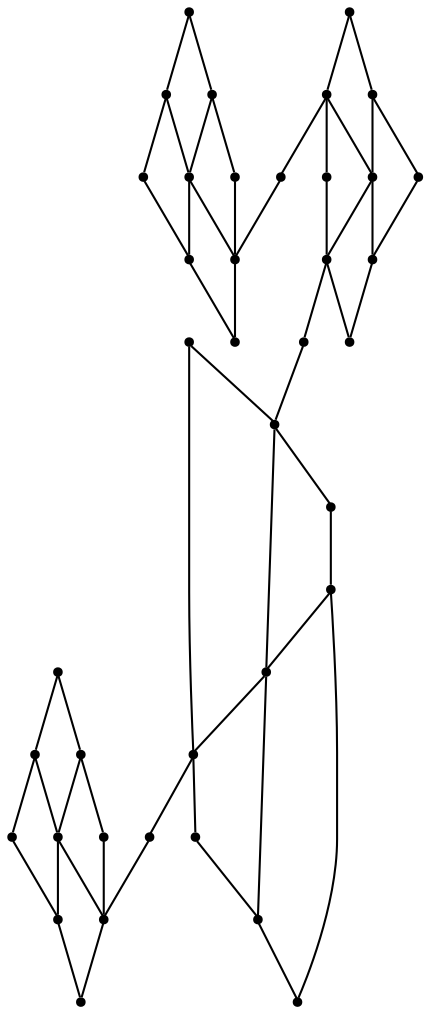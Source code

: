graph {
  node [shape=point,comment="{\"directed\":false,\"doi\":\"10.1007/978-3-319-27261-0_39\",\"figure\":\"1\"}"]

  v0 [pos="1571.8941759885688,289.79448535536585"]
  v1 [pos="1571.893126779677,249.84462952246906"]
  v2 [pos="1571.893126779677,329.7437688995173"]
  v3 [pos="1571.8941759885688,449.5892985831706"]
  v4 [pos="1571.893126779677,409.6421213795405"]
  v5 [pos="1571.893126779677,489.5382323953109"]
  v6 [pos="1531.9440530972663,289.7932056541435"]
  v7 [pos="1531.9440530972665,329.7447863017313"]
  v8 [pos="1531.9440530972665,249.84564692468314"]
  v9 [pos="1531.9440530972663,369.69026253603477"]
  v10 [pos="1531.9440530972665,409.6421452249049"]
  v11 [pos="1531.9440530972663,449.58965626363647"]
  v12 [pos="1531.9440530972665,489.539249797525"]
  v13 [pos="1491.994979414856,249.84462952246906"]
  v14 [pos="1491.9939302059638,289.79448535536585"]
  v15 [pos="1491.9949794148558,329.74376889951725"]
  v16 [pos="1491.994979414856,409.6421213795405"]
  v17 [pos="1491.9939302059638,449.5892985831706"]
  v18 [pos="1491.994979414856,489.5382323953109"]
  v19 [pos="1452.0448565235533,289.7932056541435"]
  v20 [pos="1412.0988986736102,289.7949622626537"]
  v21 [pos="1412.0968320500351,249.84462952246906"]
  v22 [pos="1412.096832050035,329.7437688995173"]
  v23 [pos="1412.0988986736102,449.5892985831706"]
  v24 [pos="1412.096832050035,409.6421213795405"]
  v25 [pos="1412.096832050035,489.53823239531096"]
  v26 [pos="1372.1456599498406,369.69026253603477"]
  v27 [pos="1372.1458507150937,409.6412867917868"]
  v28 [pos="1372.1488393707255,329.7447863017313"]
  v29 [pos="1372.1456599498404,289.7932056541435"]
  v30 [pos="1372.1488393707255,249.84564692468314"]
  v31 [pos="1372.1456599498406,449.58965626363647"]
  v32 [pos="1372.1458507150937,489.54053744720215"]
  v33 [pos="1332.195537058538,249.84462952246906"]
  v34 [pos="1332.1986528910052,289.7949622626537"]
  v35 [pos="1332.195537058538,329.7437688995173"]
  v36 [pos="1332.195537058538,409.6421213795405"]
  v37 [pos="1332.1986528910052,449.5892985831706"]
  v38 [pos="1332.195537058538,489.5382323953109"]

  v0 -- v1 [id="-1",pos="1571.8941759885688,289.79448535536585 1571.893126779677,249.84462952246906 1571.893126779677,249.84462952246906 1571.893126779677,249.84462952246906"]
  v38 -- v32 [id="-2",pos="1332.195537058538,489.5382323953109 1372.1458507150937,489.54053744720215 1372.1458507150937,489.54053744720215 1372.1458507150937,489.54053744720215"]
  v32 -- v25 [id="-3",pos="1372.1458507150937,489.54053744720215 1412.096832050035,489.53823239531096 1412.096832050035,489.53823239531096 1412.096832050035,489.53823239531096"]
  v38 -- v37 [id="-4",pos="1332.195537058538,489.5382323953109 1332.1986528910052,449.5892985831706 1332.1986528910052,449.5892985831706 1332.1986528910052,449.5892985831706"]
  v37 -- v36 [id="-5",pos="1332.1986528910052,449.5892985831706 1332.195537058538,409.6421213795405 1332.195537058538,409.6421213795405 1332.195537058538,409.6421213795405"]
  v37 -- v31 [id="-6",pos="1332.1986528910052,449.5892985831706 1372.1456599498406,449.58965626363647 1372.1456599498406,449.58965626363647 1372.1456599498406,449.58965626363647"]
  v31 -- v23 [id="-7",pos="1372.1456599498406,449.58965626363647 1412.0988986736102,449.5892985831706 1412.0988986736102,449.5892985831706 1412.0988986736102,449.5892985831706"]
  v36 -- v27 [id="-8",pos="1332.195537058538,409.6421213795405 1372.1458507150937,409.6412867917868 1372.1458507150937,409.6412867917868 1372.1458507150937,409.6412867917868"]
  v27 -- v24 [id="-9",pos="1372.1458507150937,409.6412867917868 1412.096832050035,409.6421213795405 1412.096832050035,409.6421213795405 1412.096832050035,409.6421213795405"]
  v35 -- v28 [id="-10",pos="1332.195537058538,329.7437688995173 1372.1488393707255,329.7447863017313 1372.1488393707255,329.7447863017313 1372.1488393707255,329.7447863017313"]
  v28 -- v22 [id="-11",pos="1372.1488393707255,329.7447863017313 1412.096832050035,329.7437688995173 1412.096832050035,329.7437688995173 1412.096832050035,329.7437688995173"]
  v35 -- v34 [id="-12",pos="1332.195537058538,329.7437688995173 1332.1986528910052,289.7949622626537 1332.1986528910052,289.7949622626537 1332.1986528910052,289.7949622626537"]
  v34 -- v33 [id="-13",pos="1332.1986528910052,289.7949622626537 1332.195537058538,249.84462952246906 1332.195537058538,249.84462952246906 1332.195537058538,249.84462952246906"]
  v34 -- v29 [id="-14",pos="1332.1986528910052,289.7949622626537 1372.1456599498404,289.7932056541435 1372.1456599498404,289.7932056541435 1372.1456599498404,289.7932056541435"]
  v29 -- v20 [id="-15",pos="1372.1456599498404,289.7932056541435 1412.0988986736102,289.7949622626537 1412.0988986736102,289.7949622626537 1412.0988986736102,289.7949622626537"]
  v33 -- v30 [id="-16",pos="1332.195537058538,249.84462952246906 1372.1488393707255,249.84564692468314 1372.1488393707255,249.84564692468314 1372.1488393707255,249.84564692468314"]
  v30 -- v21 [id="-17",pos="1372.1488393707255,249.84564692468314 1412.0968320500351,249.84462952246906 1412.0968320500351,249.84462952246906 1412.0968320500351,249.84462952246906"]
  v32 -- v31 [id="-18",pos="1372.1458507150937,489.54053744720215 1372.1456599498406,449.58965626363647 1372.1456599498406,449.58965626363647 1372.1456599498406,449.58965626363647"]
  v31 -- v27 [id="-19",pos="1372.1456599498406,449.58965626363647 1372.1458507150937,409.6412867917868 1372.1458507150937,409.6412867917868 1372.1458507150937,409.6412867917868"]
  v28 -- v29 [id="-20",pos="1372.1488393707255,329.7447863017313 1372.1456599498404,289.7932056541435 1372.1456599498404,289.7932056541435 1372.1456599498404,289.7932056541435"]
  v29 -- v30 [id="-21",pos="1372.1456599498404,289.7932056541435 1372.1488393707255,249.84564692468314 1372.1488393707255,249.84564692468314 1372.1488393707255,249.84564692468314"]
  v28 -- v26 [id="-22",pos="1372.1488393707255,329.7447863017313 1372.1456599498406,369.69026253603477 1372.1456599498406,369.69026253603477 1372.1456599498406,369.69026253603477"]
  v26 -- v27 [id="-23",pos="1372.1456599498406,369.69026253603477 1372.1458507150937,409.6412867917868 1372.1458507150937,409.6412867917868 1372.1458507150937,409.6412867917868"]
  v25 -- v23 [id="-24",pos="1412.096832050035,489.53823239531096 1412.0988986736102,449.5892985831706 1412.0988986736102,449.5892985831706 1412.0988986736102,449.5892985831706"]
  v23 -- v24 [id="-25",pos="1412.0988986736102,449.5892985831706 1412.096832050035,409.6421213795405 1412.096832050035,409.6421213795405 1412.096832050035,409.6421213795405"]
  v22 -- v20 [id="-26",pos="1412.096832050035,329.7437688995173 1412.0988986736102,289.7949622626537 1412.0988986736102,289.7949622626537 1412.0988986736102,289.7949622626537"]
  v20 -- v21 [id="-27",pos="1412.0988986736102,289.7949622626537 1412.0968320500351,249.84462952246906 1412.0968320500351,249.84462952246906 1412.0968320500351,249.84462952246906"]
  v20 -- v19 [id="-28",pos="1412.0988986736102,289.7949622626537 1452.0448565235533,289.7932056541435 1452.0448565235533,289.7932056541435 1452.0448565235533,289.7932056541435"]
  v19 -- v14 [id="-29",pos="1452.0448565235533,289.7932056541435 1491.9939302059638,289.79448535536585 1491.9939302059638,289.79448535536585 1491.9939302059638,289.79448535536585"]
  v2 -- v0 [id="-30",pos="1571.893126779677,329.7437688995173 1571.8941759885688,289.79448535536585 1571.8941759885688,289.79448535536585 1571.8941759885688,289.79448535536585"]
  v3 -- v4 [id="-31",pos="1571.8941759885688,449.5892985831706 1571.893126779677,409.6421213795405 1571.893126779677,409.6421213795405 1571.893126779677,409.6421213795405"]
  v5 -- v3 [id="-32",pos="1571.893126779677,489.5382323953109 1571.8941759885688,449.5892985831706 1571.8941759885688,449.5892985831706 1571.8941759885688,449.5892985831706"]
  v6 -- v7 [id="-33",pos="1531.9440530972663,289.7932056541435 1531.9440530972665,329.7447863017313 1531.9440530972665,329.7447863017313 1531.9440530972665,329.7447863017313"]
  v8 -- v6 [id="-34",pos="1531.9440530972665,249.84564692468314 1531.9440530972663,289.7932056541435 1531.9440530972663,289.7932056541435 1531.9440530972663,289.7932056541435"]
  v9 -- v10 [id="-35",pos="1531.9440530972663,369.69026253603477 1531.9440530972665,409.6421452249049 1531.9440530972665,409.6421452249049 1531.9440530972665,409.6421452249049"]
  v7 -- v9 [id="-36",pos="1531.9440530972665,329.7447863017313 1531.9440530972663,369.69026253603477 1531.9440530972663,369.69026253603477 1531.9440530972663,369.69026253603477"]
  v11 -- v10 [id="-37",pos="1531.9440530972663,449.58965626363647 1531.9440530972665,409.6421452249049 1531.9440530972665,409.6421452249049 1531.9440530972665,409.6421452249049"]
  v12 -- v11 [id="-38",pos="1531.9440530972665,489.539249797525 1531.9440530972663,449.58965626363647 1531.9440530972663,449.58965626363647 1531.9440530972663,449.58965626363647"]
  v8 -- v1 [id="-39",pos="1531.9440530972665,249.84564692468314 1571.893126779677,249.84462952246906 1571.893126779677,249.84462952246906 1571.893126779677,249.84462952246906"]
  v13 -- v8 [id="-40",pos="1491.994979414856,249.84462952246906 1531.9440530972665,249.84564692468314 1531.9440530972665,249.84564692468314 1531.9440530972665,249.84564692468314"]
  v6 -- v0 [id="-41",pos="1531.9440530972663,289.7932056541435 1571.8941759885688,289.79448535536585 1571.8941759885688,289.79448535536585 1571.8941759885688,289.79448535536585"]
  v14 -- v6 [id="-42",pos="1491.9939302059638,289.79448535536585 1531.9440530972663,289.7932056541435 1531.9440530972663,289.7932056541435 1531.9440530972663,289.7932056541435"]
  v14 -- v13 [id="-43",pos="1491.9939302059638,289.79448535536585 1491.994979414856,249.84462952246906 1491.994979414856,249.84462952246906 1491.994979414856,249.84462952246906"]
  v15 -- v14 [id="-44",pos="1491.9949794148558,329.74376889951725 1491.9939302059638,289.79448535536585 1491.9939302059638,289.79448535536585 1491.9939302059638,289.79448535536585"]
  v7 -- v2 [id="-45",pos="1531.9440530972665,329.7447863017313 1571.893126779677,329.7437688995173 1571.893126779677,329.7437688995173 1571.893126779677,329.7437688995173"]
  v15 -- v7 [id="-46",pos="1491.9949794148558,329.74376889951725 1531.9440530972665,329.7447863017313 1531.9440530972665,329.7447863017313 1531.9440530972665,329.7447863017313"]
  v10 -- v4 [id="-47",pos="1531.9440530972665,409.6421452249049 1571.893126779677,409.6421213795405 1571.893126779677,409.6421213795405 1571.893126779677,409.6421213795405"]
  v16 -- v10 [id="-48",pos="1491.994979414856,409.6421213795405 1531.9440530972665,409.6421452249049 1531.9440530972665,409.6421452249049 1531.9440530972665,409.6421452249049"]
  v11 -- v3 [id="-49",pos="1531.9440530972663,449.58965626363647 1571.8941759885688,449.5892985831706 1571.8941759885688,449.5892985831706 1571.8941759885688,449.5892985831706"]
  v17 -- v11 [id="-50",pos="1491.9939302059638,449.5892985831706 1531.9440530972663,449.58965626363647 1531.9440530972663,449.58965626363647 1531.9440530972663,449.58965626363647"]
  v18 -- v12 [id="-51",pos="1491.994979414856,489.5382323953109 1531.9440530972665,489.539249797525 1531.9440530972665,489.539249797525 1531.9440530972665,489.539249797525"]
  v12 -- v5 [id="-52",pos="1531.9440530972665,489.539249797525 1571.893126779677,489.5382323953109 1571.893126779677,489.5382323953109 1571.893126779677,489.5382323953109"]
  v18 -- v17 [id="-53",pos="1491.994979414856,489.5382323953109 1491.9939302059638,449.5892985831706 1491.9939302059638,449.5892985831706 1491.9939302059638,449.5892985831706"]
  v17 -- v16 [id="-54",pos="1491.9939302059638,449.5892985831706 1491.994979414856,409.6421213795405 1491.994979414856,409.6421213795405 1491.994979414856,409.6421213795405"]
}